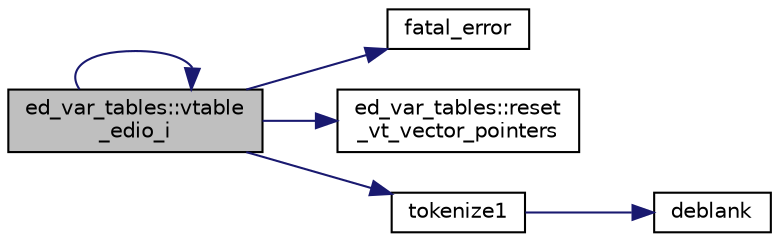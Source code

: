 digraph "ed_var_tables::vtable_edio_i"
{
 // LATEX_PDF_SIZE
  edge [fontname="Helvetica",fontsize="10",labelfontname="Helvetica",labelfontsize="10"];
  node [fontname="Helvetica",fontsize="10",shape=record];
  rankdir="LR";
  Node1 [label="ed_var_tables::vtable\l_edio_i",height=0.2,width=0.4,color="black", fillcolor="grey75", style="filled", fontcolor="black",tooltip=" "];
  Node1 -> Node2 [color="midnightblue",fontsize="10",style="solid",fontname="Helvetica"];
  Node2 [label="fatal_error",height=0.2,width=0.4,color="black", fillcolor="white", style="filled",URL="$fatal__error_8_f90.html#a2a2bff228716ab48a81c795b348d1665",tooltip=" "];
  Node1 -> Node3 [color="midnightblue",fontsize="10",style="solid",fontname="Helvetica"];
  Node3 [label="ed_var_tables::reset\l_vt_vector_pointers",height=0.2,width=0.4,color="black", fillcolor="white", style="filled",URL="$namespaceed__var__tables.html#aed76c1293872b5f6cf4c39c0747d2bb4",tooltip=" "];
  Node1 -> Node4 [color="midnightblue",fontsize="10",style="solid",fontname="Helvetica"];
  Node4 [label="tokenize1",height=0.2,width=0.4,color="black", fillcolor="white", style="filled",URL="$charutils_8f90.html#a4e0b5a3a2a3a429434a954e8af39d758",tooltip=" "];
  Node4 -> Node5 [color="midnightblue",fontsize="10",style="solid",fontname="Helvetica"];
  Node5 [label="deblank",height=0.2,width=0.4,color="black", fillcolor="white", style="filled",URL="$charutils_8f90.html#ae6acc7e2374eb737e74a4edf85c3f1c2",tooltip=" "];
  Node1 -> Node1 [color="midnightblue",fontsize="10",style="solid",fontname="Helvetica"];
}
